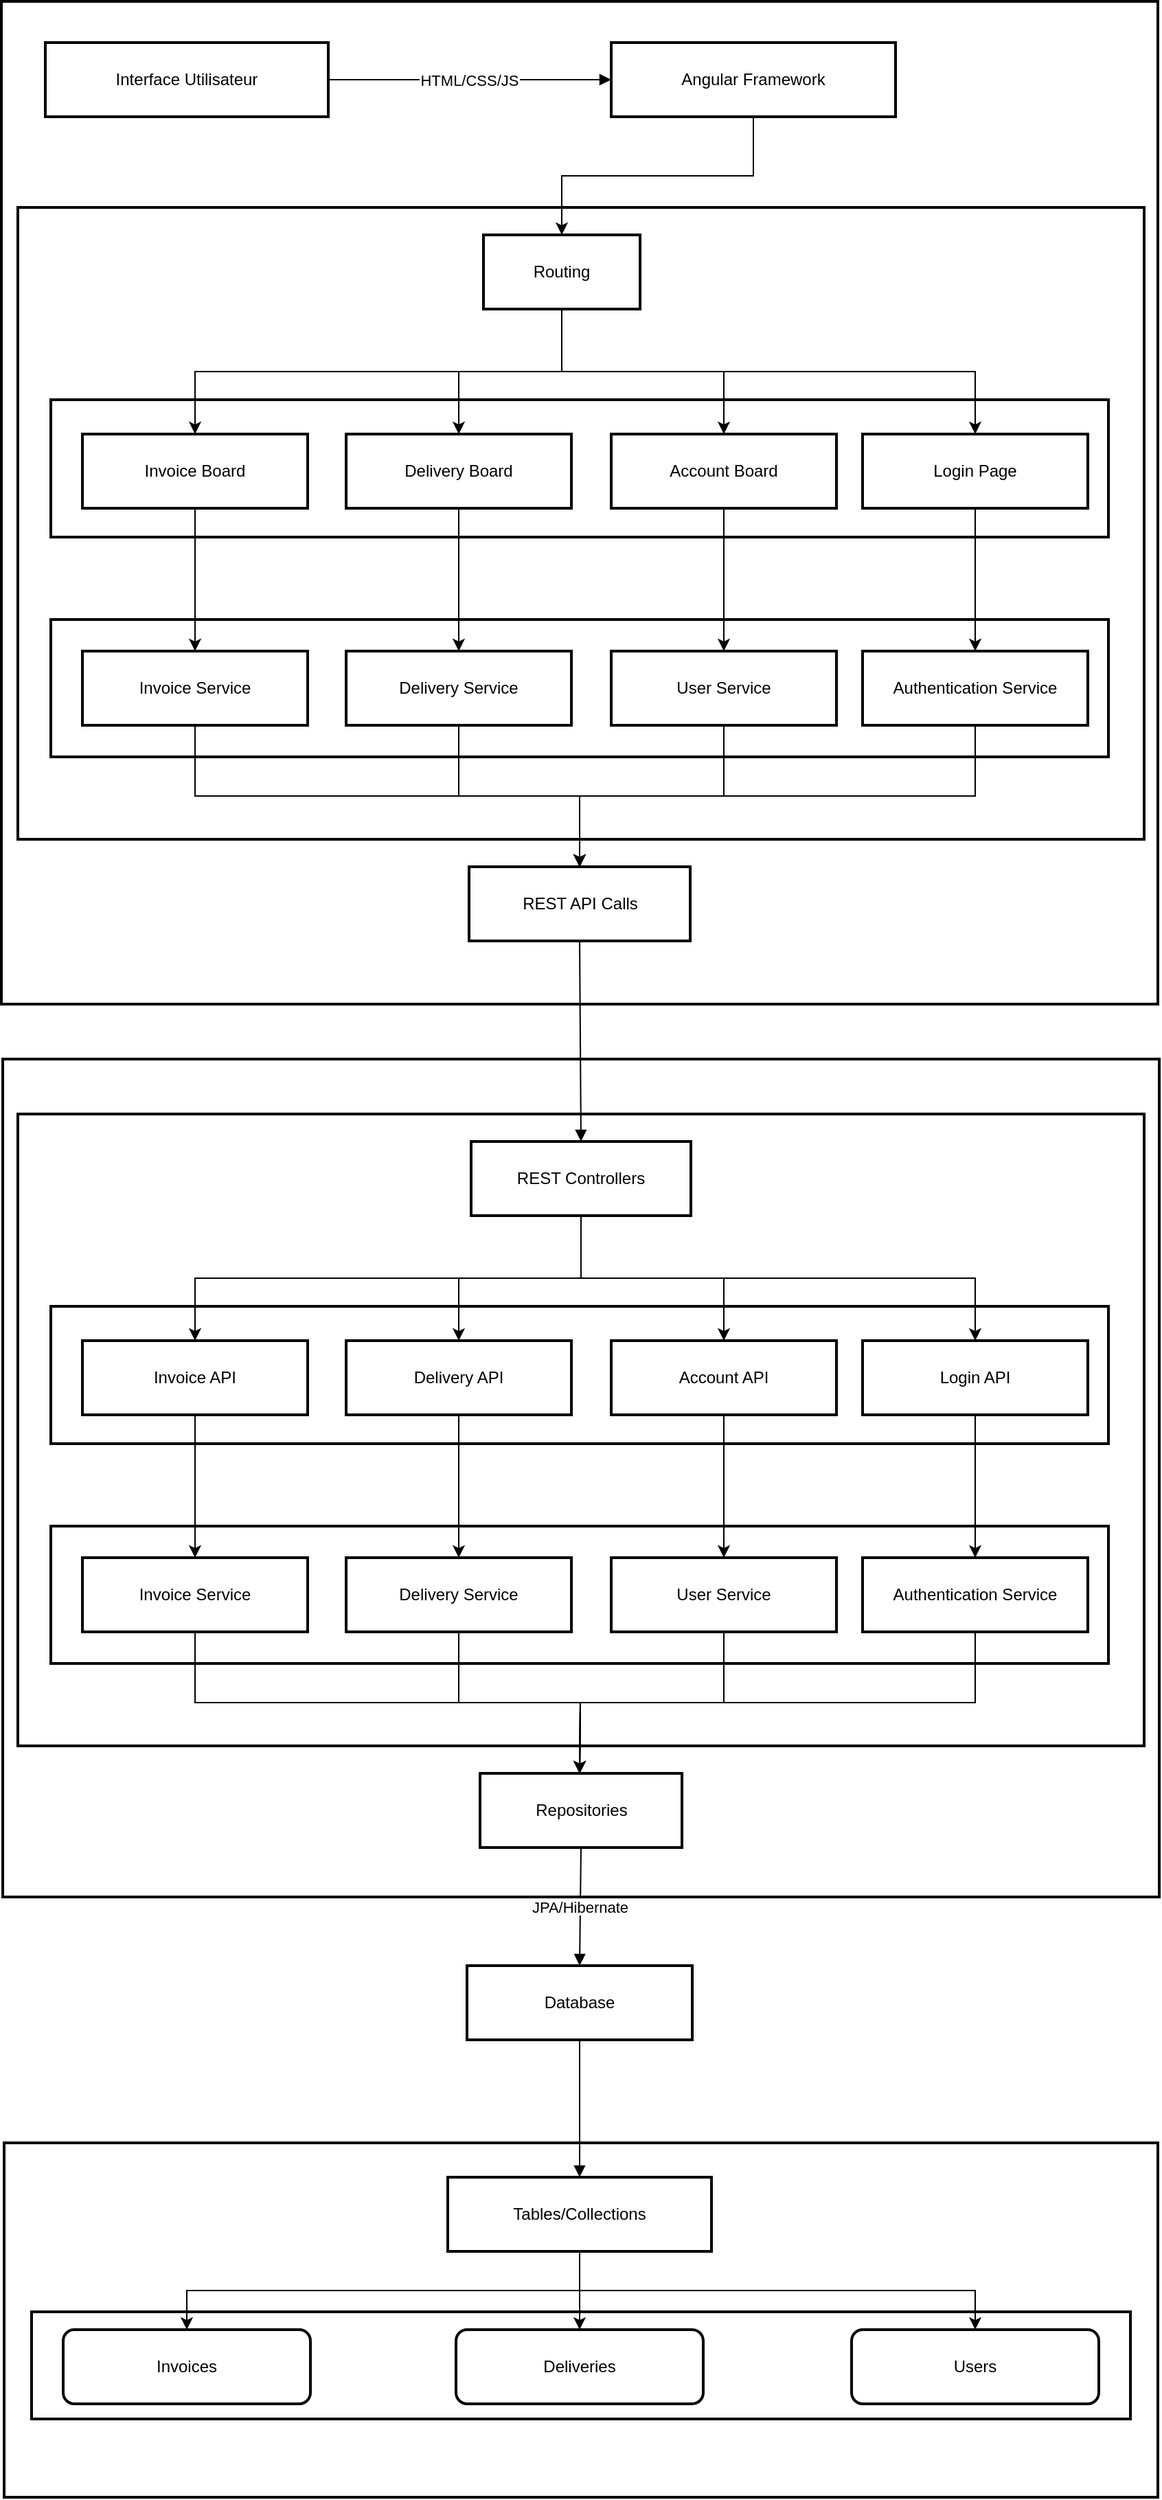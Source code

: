 <mxfile version="26.1.0">
  <diagram id="C5RBs43oDa-KdzZeNtuy" name="Page-1">
    <mxGraphModel dx="1309" dy="1066" grid="1" gridSize="10" guides="1" tooltips="1" connect="1" arrows="1" fold="1" page="1" pageScale="1" pageWidth="827" pageHeight="1169" math="0" shadow="0">
      <root>
        <mxCell id="WIyWlLk6GJQsqaUBKTNV-0" />
        <mxCell id="WIyWlLk6GJQsqaUBKTNV-1" parent="WIyWlLk6GJQsqaUBKTNV-0" />
        <mxCell id="w1JXNroopTsTKmSldW14-3" value="Backend (Spring Boot)" style="whiteSpace=wrap;strokeWidth=2;" vertex="1" parent="WIyWlLk6GJQsqaUBKTNV-1">
          <mxGeometry x="1949" y="790" width="842" height="610" as="geometry" />
        </mxCell>
        <mxCell id="w1JXNroopTsTKmSldW14-107" value="Frontend (Angular SPA)" style="whiteSpace=wrap;strokeWidth=2;" vertex="1" parent="WIyWlLk6GJQsqaUBKTNV-1">
          <mxGeometry x="1960" y="830" width="820" height="460" as="geometry" />
        </mxCell>
        <mxCell id="w1JXNroopTsTKmSldW14-9" value="Client (Browser)" style="whiteSpace=wrap;strokeWidth=2;" vertex="1" parent="WIyWlLk6GJQsqaUBKTNV-1">
          <mxGeometry x="1948" y="20" width="842" height="730" as="geometry" />
        </mxCell>
        <mxCell id="w1JXNroopTsTKmSldW14-6" value="Frontend (Angular SPA)" style="whiteSpace=wrap;strokeWidth=2;" vertex="1" parent="WIyWlLk6GJQsqaUBKTNV-1">
          <mxGeometry x="1960" y="170" width="820" height="460" as="geometry" />
        </mxCell>
        <mxCell id="w1JXNroopTsTKmSldW14-93" value="" style="whiteSpace=wrap;strokeWidth=2;" vertex="1" parent="WIyWlLk6GJQsqaUBKTNV-1">
          <mxGeometry x="1984" y="470" width="770" height="100" as="geometry" />
        </mxCell>
        <mxCell id="w1JXNroopTsTKmSldW14-1" value="Database" style="whiteSpace=wrap;strokeWidth=2;" vertex="1" parent="WIyWlLk6GJQsqaUBKTNV-1">
          <mxGeometry x="1950" y="1579" width="840" height="258" as="geometry" />
        </mxCell>
        <mxCell id="w1JXNroopTsTKmSldW14-2" value="Main Tables" style="whiteSpace=wrap;strokeWidth=2;" vertex="1" parent="WIyWlLk6GJQsqaUBKTNV-1">
          <mxGeometry x="1970" y="1702" width="800" height="78" as="geometry" />
        </mxCell>
        <mxCell id="w1JXNroopTsTKmSldW14-7" value="" style="whiteSpace=wrap;strokeWidth=2;" vertex="1" parent="WIyWlLk6GJQsqaUBKTNV-1">
          <mxGeometry x="1984" y="310" width="770" height="100" as="geometry" />
        </mxCell>
        <mxCell id="w1JXNroopTsTKmSldW14-10" value="Interface Utilisateur" style="whiteSpace=wrap;strokeWidth=2;" vertex="1" parent="WIyWlLk6GJQsqaUBKTNV-1">
          <mxGeometry x="1980" y="50" width="206" height="54" as="geometry" />
        </mxCell>
        <mxCell id="w1JXNroopTsTKmSldW14-95" style="edgeStyle=orthogonalEdgeStyle;rounded=0;orthogonalLoop=1;jettySize=auto;html=1;exitX=0.5;exitY=1;exitDx=0;exitDy=0;entryX=0.5;entryY=0;entryDx=0;entryDy=0;" edge="1" parent="WIyWlLk6GJQsqaUBKTNV-1" source="w1JXNroopTsTKmSldW14-11" target="w1JXNroopTsTKmSldW14-15">
          <mxGeometry relative="1" as="geometry" />
        </mxCell>
        <mxCell id="w1JXNroopTsTKmSldW14-11" value="Angular Framework" style="whiteSpace=wrap;strokeWidth=2;" vertex="1" parent="WIyWlLk6GJQsqaUBKTNV-1">
          <mxGeometry x="2392" y="50" width="207" height="54" as="geometry" />
        </mxCell>
        <mxCell id="w1JXNroopTsTKmSldW14-12" value="REST API Calls" style="whiteSpace=wrap;strokeWidth=2;" vertex="1" parent="WIyWlLk6GJQsqaUBKTNV-1">
          <mxGeometry x="2288.5" y="650" width="161" height="54" as="geometry" />
        </mxCell>
        <mxCell id="w1JXNroopTsTKmSldW14-94" style="edgeStyle=orthogonalEdgeStyle;rounded=0;orthogonalLoop=1;jettySize=auto;html=1;exitX=0.5;exitY=1;exitDx=0;exitDy=0;entryX=0.5;entryY=0;entryDx=0;entryDy=0;" edge="1" parent="WIyWlLk6GJQsqaUBKTNV-1" source="w1JXNroopTsTKmSldW14-15" target="w1JXNroopTsTKmSldW14-24">
          <mxGeometry relative="1" as="geometry" />
        </mxCell>
        <mxCell id="w1JXNroopTsTKmSldW14-96" style="edgeStyle=orthogonalEdgeStyle;rounded=0;orthogonalLoop=1;jettySize=auto;html=1;exitX=0.5;exitY=1;exitDx=0;exitDy=0;" edge="1" parent="WIyWlLk6GJQsqaUBKTNV-1" source="w1JXNroopTsTKmSldW14-15" target="w1JXNroopTsTKmSldW14-23">
          <mxGeometry relative="1" as="geometry" />
        </mxCell>
        <mxCell id="w1JXNroopTsTKmSldW14-97" style="edgeStyle=orthogonalEdgeStyle;rounded=0;orthogonalLoop=1;jettySize=auto;html=1;exitX=0.5;exitY=1;exitDx=0;exitDy=0;" edge="1" parent="WIyWlLk6GJQsqaUBKTNV-1" source="w1JXNroopTsTKmSldW14-15" target="w1JXNroopTsTKmSldW14-21">
          <mxGeometry relative="1" as="geometry" />
        </mxCell>
        <mxCell id="w1JXNroopTsTKmSldW14-98" style="edgeStyle=orthogonalEdgeStyle;rounded=0;orthogonalLoop=1;jettySize=auto;html=1;exitX=0.5;exitY=1;exitDx=0;exitDy=0;entryX=0.5;entryY=0;entryDx=0;entryDy=0;" edge="1" parent="WIyWlLk6GJQsqaUBKTNV-1" source="w1JXNroopTsTKmSldW14-15" target="w1JXNroopTsTKmSldW14-20">
          <mxGeometry relative="1" as="geometry" />
        </mxCell>
        <mxCell id="w1JXNroopTsTKmSldW14-15" value="Routing" style="whiteSpace=wrap;strokeWidth=2;" vertex="1" parent="WIyWlLk6GJQsqaUBKTNV-1">
          <mxGeometry x="2299" y="190" width="114" height="54" as="geometry" />
        </mxCell>
        <mxCell id="w1JXNroopTsTKmSldW14-106" style="edgeStyle=orthogonalEdgeStyle;rounded=0;orthogonalLoop=1;jettySize=auto;html=1;exitX=0.5;exitY=1;exitDx=0;exitDy=0;" edge="1" parent="WIyWlLk6GJQsqaUBKTNV-1" source="w1JXNroopTsTKmSldW14-16" target="w1JXNroopTsTKmSldW14-12">
          <mxGeometry relative="1" as="geometry" />
        </mxCell>
        <mxCell id="w1JXNroopTsTKmSldW14-16" value="Authentication Service" style="whiteSpace=wrap;strokeWidth=2;" vertex="1" parent="WIyWlLk6GJQsqaUBKTNV-1">
          <mxGeometry x="2575" y="493" width="164" height="54" as="geometry" />
        </mxCell>
        <mxCell id="w1JXNroopTsTKmSldW14-103" style="edgeStyle=orthogonalEdgeStyle;rounded=0;orthogonalLoop=1;jettySize=auto;html=1;exitX=0.5;exitY=1;exitDx=0;exitDy=0;" edge="1" parent="WIyWlLk6GJQsqaUBKTNV-1" source="w1JXNroopTsTKmSldW14-19" target="w1JXNroopTsTKmSldW14-12">
          <mxGeometry relative="1" as="geometry" />
        </mxCell>
        <mxCell id="w1JXNroopTsTKmSldW14-19" value="Invoice Service" style="whiteSpace=wrap;strokeWidth=2;" vertex="1" parent="WIyWlLk6GJQsqaUBKTNV-1">
          <mxGeometry x="2007" y="493" width="164" height="54" as="geometry" />
        </mxCell>
        <mxCell id="w1JXNroopTsTKmSldW14-102" style="edgeStyle=orthogonalEdgeStyle;rounded=0;orthogonalLoop=1;jettySize=auto;html=1;exitX=0.5;exitY=1;exitDx=0;exitDy=0;" edge="1" parent="WIyWlLk6GJQsqaUBKTNV-1" source="w1JXNroopTsTKmSldW14-20" target="w1JXNroopTsTKmSldW14-16">
          <mxGeometry relative="1" as="geometry" />
        </mxCell>
        <mxCell id="w1JXNroopTsTKmSldW14-20" value="Login Page" style="whiteSpace=wrap;strokeWidth=2;" vertex="1" parent="WIyWlLk6GJQsqaUBKTNV-1">
          <mxGeometry x="2575" y="335" width="164" height="54" as="geometry" />
        </mxCell>
        <mxCell id="w1JXNroopTsTKmSldW14-101" style="edgeStyle=orthogonalEdgeStyle;rounded=0;orthogonalLoop=1;jettySize=auto;html=1;exitX=0.5;exitY=1;exitDx=0;exitDy=0;entryX=0.5;entryY=0;entryDx=0;entryDy=0;" edge="1" parent="WIyWlLk6GJQsqaUBKTNV-1" source="w1JXNroopTsTKmSldW14-21" target="w1JXNroopTsTKmSldW14-17">
          <mxGeometry relative="1" as="geometry" />
        </mxCell>
        <mxCell id="w1JXNroopTsTKmSldW14-21" value="Account Board" style="whiteSpace=wrap;strokeWidth=2;" vertex="1" parent="WIyWlLk6GJQsqaUBKTNV-1">
          <mxGeometry x="2392" y="335" width="164" height="54" as="geometry" />
        </mxCell>
        <mxCell id="w1JXNroopTsTKmSldW14-100" style="edgeStyle=orthogonalEdgeStyle;rounded=0;orthogonalLoop=1;jettySize=auto;html=1;exitX=0.5;exitY=1;exitDx=0;exitDy=0;entryX=0.5;entryY=0;entryDx=0;entryDy=0;" edge="1" parent="WIyWlLk6GJQsqaUBKTNV-1" source="w1JXNroopTsTKmSldW14-23" target="w1JXNroopTsTKmSldW14-18">
          <mxGeometry relative="1" as="geometry" />
        </mxCell>
        <mxCell id="w1JXNroopTsTKmSldW14-23" value="Delivery Board" style="whiteSpace=wrap;strokeWidth=2;" vertex="1" parent="WIyWlLk6GJQsqaUBKTNV-1">
          <mxGeometry x="2199" y="335" width="164" height="54" as="geometry" />
        </mxCell>
        <mxCell id="w1JXNroopTsTKmSldW14-99" style="edgeStyle=orthogonalEdgeStyle;rounded=0;orthogonalLoop=1;jettySize=auto;html=1;exitX=0.5;exitY=1;exitDx=0;exitDy=0;entryX=0.5;entryY=0;entryDx=0;entryDy=0;" edge="1" parent="WIyWlLk6GJQsqaUBKTNV-1" source="w1JXNroopTsTKmSldW14-24" target="w1JXNroopTsTKmSldW14-19">
          <mxGeometry relative="1" as="geometry" />
        </mxCell>
        <mxCell id="w1JXNroopTsTKmSldW14-24" value="Invoice Board" style="whiteSpace=wrap;strokeWidth=2;" vertex="1" parent="WIyWlLk6GJQsqaUBKTNV-1">
          <mxGeometry x="2007" y="335" width="164" height="54" as="geometry" />
        </mxCell>
        <mxCell id="w1JXNroopTsTKmSldW14-34" value="Repositories" style="whiteSpace=wrap;strokeWidth=2;" vertex="1" parent="WIyWlLk6GJQsqaUBKTNV-1">
          <mxGeometry x="2296.5" y="1310" width="147" height="54" as="geometry" />
        </mxCell>
        <mxCell id="w1JXNroopTsTKmSldW14-35" value="Database" style="whiteSpace=wrap;strokeWidth=2;" vertex="1" parent="WIyWlLk6GJQsqaUBKTNV-1">
          <mxGeometry x="2287" y="1450" width="164" height="54" as="geometry" />
        </mxCell>
        <mxCell id="w1JXNroopTsTKmSldW14-131" style="edgeStyle=orthogonalEdgeStyle;rounded=0;orthogonalLoop=1;jettySize=auto;html=1;exitX=0.5;exitY=1;exitDx=0;exitDy=0;entryX=0.5;entryY=0;entryDx=0;entryDy=0;" edge="1" parent="WIyWlLk6GJQsqaUBKTNV-1" source="w1JXNroopTsTKmSldW14-36" target="w1JXNroopTsTKmSldW14-39">
          <mxGeometry relative="1" as="geometry" />
        </mxCell>
        <mxCell id="w1JXNroopTsTKmSldW14-132" style="edgeStyle=orthogonalEdgeStyle;rounded=0;orthogonalLoop=1;jettySize=auto;html=1;exitX=0.5;exitY=1;exitDx=0;exitDy=0;" edge="1" parent="WIyWlLk6GJQsqaUBKTNV-1" source="w1JXNroopTsTKmSldW14-36" target="w1JXNroopTsTKmSldW14-38">
          <mxGeometry relative="1" as="geometry" />
        </mxCell>
        <mxCell id="w1JXNroopTsTKmSldW14-133" style="edgeStyle=orthogonalEdgeStyle;rounded=0;orthogonalLoop=1;jettySize=auto;html=1;exitX=0.5;exitY=1;exitDx=0;exitDy=0;entryX=0.5;entryY=0;entryDx=0;entryDy=0;" edge="1" parent="WIyWlLk6GJQsqaUBKTNV-1" source="w1JXNroopTsTKmSldW14-36" target="w1JXNroopTsTKmSldW14-37">
          <mxGeometry relative="1" as="geometry" />
        </mxCell>
        <mxCell id="w1JXNroopTsTKmSldW14-36" value="Tables/Collections" style="whiteSpace=wrap;strokeWidth=2;" vertex="1" parent="WIyWlLk6GJQsqaUBKTNV-1">
          <mxGeometry x="2273" y="1604" width="192" height="54" as="geometry" />
        </mxCell>
        <mxCell id="w1JXNroopTsTKmSldW14-37" value="Users" style="whiteSpace=wrap;strokeWidth=2;rounded=1;" vertex="1" parent="WIyWlLk6GJQsqaUBKTNV-1">
          <mxGeometry x="2567" y="1715" width="180" height="54" as="geometry" />
        </mxCell>
        <mxCell id="w1JXNroopTsTKmSldW14-38" value="Deliveries" style="whiteSpace=wrap;strokeWidth=2;rounded=1;" vertex="1" parent="WIyWlLk6GJQsqaUBKTNV-1">
          <mxGeometry x="2279" y="1715" width="180" height="54" as="geometry" />
        </mxCell>
        <mxCell id="w1JXNroopTsTKmSldW14-39" value="Invoices" style="whiteSpace=wrap;strokeWidth=2;rounded=1;" vertex="1" parent="WIyWlLk6GJQsqaUBKTNV-1">
          <mxGeometry x="1993" y="1715" width="180" height="54" as="geometry" />
        </mxCell>
        <mxCell id="w1JXNroopTsTKmSldW14-45" value="HTML/CSS/JS" style="curved=1;startArrow=none;endArrow=block;exitX=1;exitY=0.5;entryX=0;entryY=0.5;rounded=0;exitDx=0;exitDy=0;entryDx=0;entryDy=0;" edge="1" parent="WIyWlLk6GJQsqaUBKTNV-1" source="w1JXNroopTsTKmSldW14-10" target="w1JXNroopTsTKmSldW14-11">
          <mxGeometry relative="1" as="geometry">
            <Array as="points" />
          </mxGeometry>
        </mxCell>
        <mxCell id="w1JXNroopTsTKmSldW14-68" value="" style="curved=1;startArrow=none;endArrow=block;exitX=0.5;exitY=1;entryX=0.5;entryY=0;rounded=0;entryDx=0;entryDy=0;" edge="1" parent="WIyWlLk6GJQsqaUBKTNV-1" source="w1JXNroopTsTKmSldW14-12" target="w1JXNroopTsTKmSldW14-114">
          <mxGeometry relative="1" as="geometry">
            <Array as="points" />
          </mxGeometry>
        </mxCell>
        <mxCell id="w1JXNroopTsTKmSldW14-81" value="JPA/Hibernate" style="curved=1;startArrow=none;endArrow=block;exitX=0.5;exitY=1;entryX=0.5;entryY=0;rounded=0;" edge="1" parent="WIyWlLk6GJQsqaUBKTNV-1" source="w1JXNroopTsTKmSldW14-34" target="w1JXNroopTsTKmSldW14-35">
          <mxGeometry relative="1" as="geometry">
            <Array as="points" />
          </mxGeometry>
        </mxCell>
        <mxCell id="w1JXNroopTsTKmSldW14-82" value="" style="curved=1;startArrow=none;endArrow=block;exitX=0.5;exitY=1;entryX=0.5;entryY=0;rounded=0;" edge="1" parent="WIyWlLk6GJQsqaUBKTNV-1" source="w1JXNroopTsTKmSldW14-35" target="w1JXNroopTsTKmSldW14-36">
          <mxGeometry relative="1" as="geometry">
            <Array as="points" />
          </mxGeometry>
        </mxCell>
        <mxCell id="w1JXNroopTsTKmSldW14-104" style="edgeStyle=orthogonalEdgeStyle;rounded=0;orthogonalLoop=1;jettySize=auto;html=1;exitX=0.5;exitY=1;exitDx=0;exitDy=0;" edge="1" parent="WIyWlLk6GJQsqaUBKTNV-1" source="w1JXNroopTsTKmSldW14-18" target="w1JXNroopTsTKmSldW14-12">
          <mxGeometry relative="1" as="geometry" />
        </mxCell>
        <mxCell id="w1JXNroopTsTKmSldW14-18" value="Delivery Service" style="whiteSpace=wrap;strokeWidth=2;" vertex="1" parent="WIyWlLk6GJQsqaUBKTNV-1">
          <mxGeometry x="2199" y="493" width="164" height="54" as="geometry" />
        </mxCell>
        <mxCell id="w1JXNroopTsTKmSldW14-105" style="edgeStyle=orthogonalEdgeStyle;rounded=0;orthogonalLoop=1;jettySize=auto;html=1;exitX=0.5;exitY=1;exitDx=0;exitDy=0;" edge="1" parent="WIyWlLk6GJQsqaUBKTNV-1" source="w1JXNroopTsTKmSldW14-17" target="w1JXNroopTsTKmSldW14-12">
          <mxGeometry relative="1" as="geometry" />
        </mxCell>
        <mxCell id="w1JXNroopTsTKmSldW14-17" value="User Service" style="whiteSpace=wrap;strokeWidth=2;" vertex="1" parent="WIyWlLk6GJQsqaUBKTNV-1">
          <mxGeometry x="2392" y="493" width="164" height="54" as="geometry" />
        </mxCell>
        <mxCell id="w1JXNroopTsTKmSldW14-108" value="" style="whiteSpace=wrap;strokeWidth=2;" vertex="1" parent="WIyWlLk6GJQsqaUBKTNV-1">
          <mxGeometry x="1984" y="1130" width="770" height="100" as="geometry" />
        </mxCell>
        <mxCell id="w1JXNroopTsTKmSldW14-109" value="" style="whiteSpace=wrap;strokeWidth=2;" vertex="1" parent="WIyWlLk6GJQsqaUBKTNV-1">
          <mxGeometry x="1984" y="970" width="770" height="100" as="geometry" />
        </mxCell>
        <mxCell id="w1JXNroopTsTKmSldW14-110" style="edgeStyle=orthogonalEdgeStyle;rounded=0;orthogonalLoop=1;jettySize=auto;html=1;exitX=0.5;exitY=1;exitDx=0;exitDy=0;entryX=0.5;entryY=0;entryDx=0;entryDy=0;" edge="1" parent="WIyWlLk6GJQsqaUBKTNV-1" source="w1JXNroopTsTKmSldW14-114" target="w1JXNroopTsTKmSldW14-126">
          <mxGeometry relative="1" as="geometry" />
        </mxCell>
        <mxCell id="w1JXNroopTsTKmSldW14-111" style="edgeStyle=orthogonalEdgeStyle;rounded=0;orthogonalLoop=1;jettySize=auto;html=1;exitX=0.5;exitY=1;exitDx=0;exitDy=0;" edge="1" parent="WIyWlLk6GJQsqaUBKTNV-1" source="w1JXNroopTsTKmSldW14-114" target="w1JXNroopTsTKmSldW14-124">
          <mxGeometry relative="1" as="geometry" />
        </mxCell>
        <mxCell id="w1JXNroopTsTKmSldW14-112" style="edgeStyle=orthogonalEdgeStyle;rounded=0;orthogonalLoop=1;jettySize=auto;html=1;exitX=0.5;exitY=1;exitDx=0;exitDy=0;" edge="1" parent="WIyWlLk6GJQsqaUBKTNV-1" source="w1JXNroopTsTKmSldW14-114" target="w1JXNroopTsTKmSldW14-122">
          <mxGeometry relative="1" as="geometry" />
        </mxCell>
        <mxCell id="w1JXNroopTsTKmSldW14-113" style="edgeStyle=orthogonalEdgeStyle;rounded=0;orthogonalLoop=1;jettySize=auto;html=1;exitX=0.5;exitY=1;exitDx=0;exitDy=0;entryX=0.5;entryY=0;entryDx=0;entryDy=0;" edge="1" parent="WIyWlLk6GJQsqaUBKTNV-1" source="w1JXNroopTsTKmSldW14-114" target="w1JXNroopTsTKmSldW14-120">
          <mxGeometry relative="1" as="geometry" />
        </mxCell>
        <mxCell id="w1JXNroopTsTKmSldW14-114" value="REST Controllers" style="whiteSpace=wrap;strokeWidth=2;" vertex="1" parent="WIyWlLk6GJQsqaUBKTNV-1">
          <mxGeometry x="2290" y="850" width="160" height="54" as="geometry" />
        </mxCell>
        <mxCell id="w1JXNroopTsTKmSldW14-115" style="edgeStyle=orthogonalEdgeStyle;rounded=0;orthogonalLoop=1;jettySize=auto;html=1;exitX=0.5;exitY=1;exitDx=0;exitDy=0;" edge="1" parent="WIyWlLk6GJQsqaUBKTNV-1" source="w1JXNroopTsTKmSldW14-116">
          <mxGeometry relative="1" as="geometry">
            <mxPoint x="2369" y="1310" as="targetPoint" />
          </mxGeometry>
        </mxCell>
        <mxCell id="w1JXNroopTsTKmSldW14-116" value="Authentication Service" style="whiteSpace=wrap;strokeWidth=2;" vertex="1" parent="WIyWlLk6GJQsqaUBKTNV-1">
          <mxGeometry x="2575" y="1153" width="164" height="54" as="geometry" />
        </mxCell>
        <mxCell id="w1JXNroopTsTKmSldW14-117" style="edgeStyle=orthogonalEdgeStyle;rounded=0;orthogonalLoop=1;jettySize=auto;html=1;exitX=0.5;exitY=1;exitDx=0;exitDy=0;" edge="1" parent="WIyWlLk6GJQsqaUBKTNV-1" source="w1JXNroopTsTKmSldW14-118">
          <mxGeometry relative="1" as="geometry">
            <mxPoint x="2369" y="1310" as="targetPoint" />
          </mxGeometry>
        </mxCell>
        <mxCell id="w1JXNroopTsTKmSldW14-118" value="Invoice Service" style="whiteSpace=wrap;strokeWidth=2;" vertex="1" parent="WIyWlLk6GJQsqaUBKTNV-1">
          <mxGeometry x="2007" y="1153" width="164" height="54" as="geometry" />
        </mxCell>
        <mxCell id="w1JXNroopTsTKmSldW14-119" style="edgeStyle=orthogonalEdgeStyle;rounded=0;orthogonalLoop=1;jettySize=auto;html=1;exitX=0.5;exitY=1;exitDx=0;exitDy=0;" edge="1" parent="WIyWlLk6GJQsqaUBKTNV-1" source="w1JXNroopTsTKmSldW14-120" target="w1JXNroopTsTKmSldW14-116">
          <mxGeometry relative="1" as="geometry" />
        </mxCell>
        <mxCell id="w1JXNroopTsTKmSldW14-120" value="Login API" style="whiteSpace=wrap;strokeWidth=2;" vertex="1" parent="WIyWlLk6GJQsqaUBKTNV-1">
          <mxGeometry x="2575" y="995" width="164" height="54" as="geometry" />
        </mxCell>
        <mxCell id="w1JXNroopTsTKmSldW14-121" style="edgeStyle=orthogonalEdgeStyle;rounded=0;orthogonalLoop=1;jettySize=auto;html=1;exitX=0.5;exitY=1;exitDx=0;exitDy=0;entryX=0.5;entryY=0;entryDx=0;entryDy=0;" edge="1" parent="WIyWlLk6GJQsqaUBKTNV-1" source="w1JXNroopTsTKmSldW14-122" target="w1JXNroopTsTKmSldW14-130">
          <mxGeometry relative="1" as="geometry" />
        </mxCell>
        <mxCell id="w1JXNroopTsTKmSldW14-122" value="Account API" style="whiteSpace=wrap;strokeWidth=2;" vertex="1" parent="WIyWlLk6GJQsqaUBKTNV-1">
          <mxGeometry x="2392" y="995" width="164" height="54" as="geometry" />
        </mxCell>
        <mxCell id="w1JXNroopTsTKmSldW14-123" style="edgeStyle=orthogonalEdgeStyle;rounded=0;orthogonalLoop=1;jettySize=auto;html=1;exitX=0.5;exitY=1;exitDx=0;exitDy=0;entryX=0.5;entryY=0;entryDx=0;entryDy=0;" edge="1" parent="WIyWlLk6GJQsqaUBKTNV-1" source="w1JXNroopTsTKmSldW14-124" target="w1JXNroopTsTKmSldW14-128">
          <mxGeometry relative="1" as="geometry" />
        </mxCell>
        <mxCell id="w1JXNroopTsTKmSldW14-124" value="Delivery API" style="whiteSpace=wrap;strokeWidth=2;" vertex="1" parent="WIyWlLk6GJQsqaUBKTNV-1">
          <mxGeometry x="2199" y="995" width="164" height="54" as="geometry" />
        </mxCell>
        <mxCell id="w1JXNroopTsTKmSldW14-125" style="edgeStyle=orthogonalEdgeStyle;rounded=0;orthogonalLoop=1;jettySize=auto;html=1;exitX=0.5;exitY=1;exitDx=0;exitDy=0;entryX=0.5;entryY=0;entryDx=0;entryDy=0;" edge="1" parent="WIyWlLk6GJQsqaUBKTNV-1" source="w1JXNroopTsTKmSldW14-126" target="w1JXNroopTsTKmSldW14-118">
          <mxGeometry relative="1" as="geometry" />
        </mxCell>
        <mxCell id="w1JXNroopTsTKmSldW14-126" value="Invoice API" style="whiteSpace=wrap;strokeWidth=2;" vertex="1" parent="WIyWlLk6GJQsqaUBKTNV-1">
          <mxGeometry x="2007" y="995" width="164" height="54" as="geometry" />
        </mxCell>
        <mxCell id="w1JXNroopTsTKmSldW14-127" style="edgeStyle=orthogonalEdgeStyle;rounded=0;orthogonalLoop=1;jettySize=auto;html=1;exitX=0.5;exitY=1;exitDx=0;exitDy=0;" edge="1" parent="WIyWlLk6GJQsqaUBKTNV-1" source="w1JXNroopTsTKmSldW14-128">
          <mxGeometry relative="1" as="geometry">
            <mxPoint x="2369" y="1310" as="targetPoint" />
          </mxGeometry>
        </mxCell>
        <mxCell id="w1JXNroopTsTKmSldW14-128" value="Delivery Service" style="whiteSpace=wrap;strokeWidth=2;" vertex="1" parent="WIyWlLk6GJQsqaUBKTNV-1">
          <mxGeometry x="2199" y="1153" width="164" height="54" as="geometry" />
        </mxCell>
        <mxCell id="w1JXNroopTsTKmSldW14-129" style="edgeStyle=orthogonalEdgeStyle;rounded=0;orthogonalLoop=1;jettySize=auto;html=1;exitX=0.5;exitY=1;exitDx=0;exitDy=0;" edge="1" parent="WIyWlLk6GJQsqaUBKTNV-1" source="w1JXNroopTsTKmSldW14-130">
          <mxGeometry relative="1" as="geometry">
            <mxPoint x="2369" y="1310" as="targetPoint" />
          </mxGeometry>
        </mxCell>
        <mxCell id="w1JXNroopTsTKmSldW14-130" value="User Service" style="whiteSpace=wrap;strokeWidth=2;" vertex="1" parent="WIyWlLk6GJQsqaUBKTNV-1">
          <mxGeometry x="2392" y="1153" width="164" height="54" as="geometry" />
        </mxCell>
      </root>
    </mxGraphModel>
  </diagram>
</mxfile>
